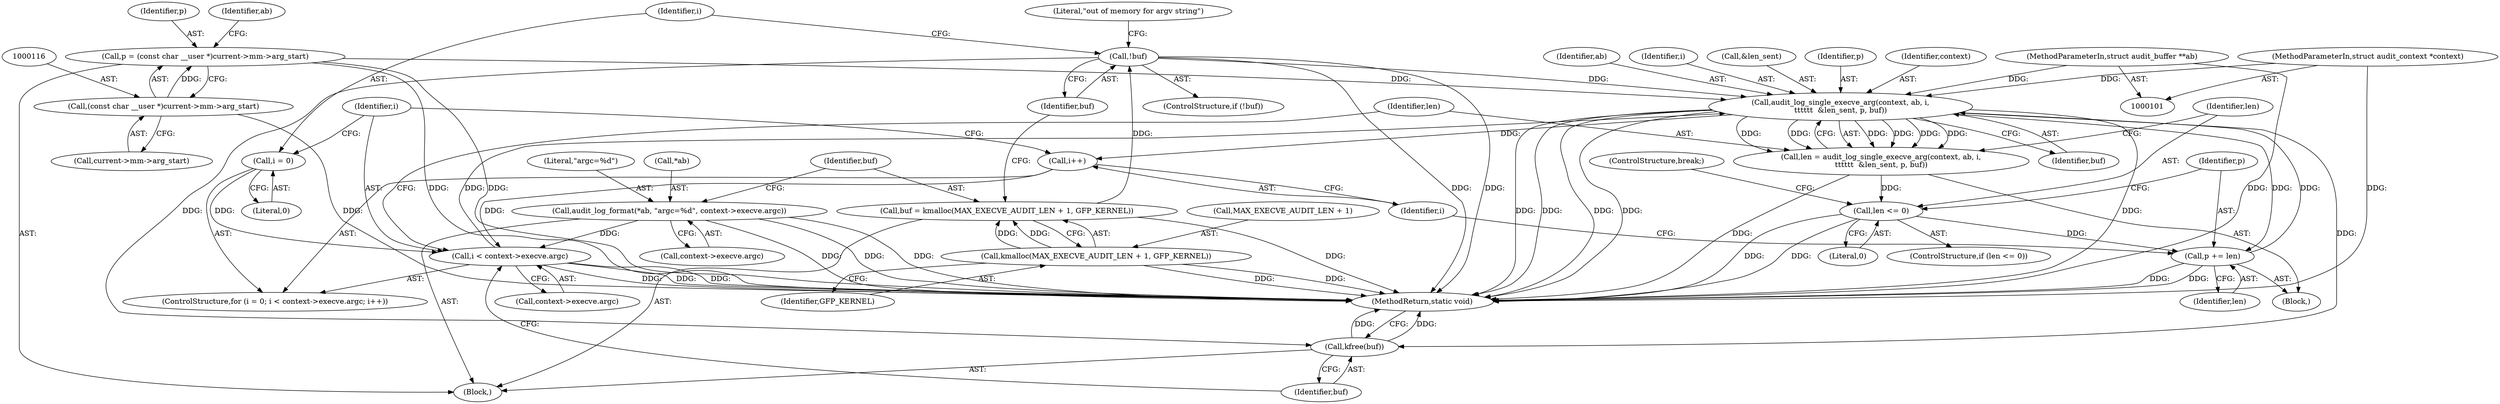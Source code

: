 digraph "1_linux_43761473c254b45883a64441dd0bc85a42f3645c@API" {
"1000161" [label="(Call,audit_log_single_execve_arg(context, ab, i,\n\t\t\t\t\t\t  &len_sent, p, buf))"];
"1000102" [label="(MethodParameterIn,struct audit_context *context)"];
"1000103" [label="(MethodParameterIn,struct audit_buffer **ab)"];
"1000149" [label="(Call,i < context->execve.argc)"];
"1000156" [label="(Call,i++)"];
"1000161" [label="(Call,audit_log_single_execve_arg(context, ab, i,\n\t\t\t\t\t\t  &len_sent, p, buf))"];
"1000113" [label="(Call,p = (const char __user *)current->mm->arg_start)"];
"1000115" [label="(Call,(const char __user *)current->mm->arg_start)"];
"1000174" [label="(Call,p += len)"];
"1000170" [label="(Call,len <= 0)"];
"1000159" [label="(Call,len = audit_log_single_execve_arg(context, ab, i,\n\t\t\t\t\t\t  &len_sent, p, buf))"];
"1000139" [label="(Call,!buf)"];
"1000131" [label="(Call,buf = kmalloc(MAX_EXECVE_AUDIT_LEN + 1, GFP_KERNEL))"];
"1000133" [label="(Call,kmalloc(MAX_EXECVE_AUDIT_LEN + 1, GFP_KERNEL))"];
"1000146" [label="(Call,i = 0)"];
"1000122" [label="(Call,audit_log_format(*ab, \"argc=%d\", context->execve.argc))"];
"1000177" [label="(Call,kfree(buf))"];
"1000159" [label="(Call,len = audit_log_single_execve_arg(context, ab, i,\n\t\t\t\t\t\t  &len_sent, p, buf))"];
"1000137" [label="(Identifier,GFP_KERNEL)"];
"1000170" [label="(Call,len <= 0)"];
"1000177" [label="(Call,kfree(buf))"];
"1000113" [label="(Call,p = (const char __user *)current->mm->arg_start)"];
"1000158" [label="(Block,)"];
"1000162" [label="(Identifier,context)"];
"1000178" [label="(Identifier,buf)"];
"1000174" [label="(Call,p += len)"];
"1000169" [label="(ControlStructure,if (len <= 0))"];
"1000163" [label="(Identifier,ab)"];
"1000151" [label="(Call,context->execve.argc)"];
"1000147" [label="(Identifier,i)"];
"1000172" [label="(Literal,0)"];
"1000124" [label="(Identifier,ab)"];
"1000175" [label="(Identifier,p)"];
"1000131" [label="(Call,buf = kmalloc(MAX_EXECVE_AUDIT_LEN + 1, GFP_KERNEL))"];
"1000123" [label="(Call,*ab)"];
"1000122" [label="(Call,audit_log_format(*ab, \"argc=%d\", context->execve.argc))"];
"1000133" [label="(Call,kmalloc(MAX_EXECVE_AUDIT_LEN + 1, GFP_KERNEL))"];
"1000126" [label="(Call,context->execve.argc)"];
"1000160" [label="(Identifier,len)"];
"1000164" [label="(Identifier,i)"];
"1000102" [label="(MethodParameterIn,struct audit_context *context)"];
"1000132" [label="(Identifier,buf)"];
"1000161" [label="(Call,audit_log_single_execve_arg(context, ab, i,\n\t\t\t\t\t\t  &len_sent, p, buf))"];
"1000157" [label="(Identifier,i)"];
"1000115" [label="(Call,(const char __user *)current->mm->arg_start)"];
"1000139" [label="(Call,!buf)"];
"1000176" [label="(Identifier,len)"];
"1000140" [label="(Identifier,buf)"];
"1000149" [label="(Call,i < context->execve.argc)"];
"1000165" [label="(Call,&len_sent)"];
"1000156" [label="(Call,i++)"];
"1000145" [label="(ControlStructure,for (i = 0; i < context->execve.argc; i++))"];
"1000134" [label="(Call,MAX_EXECVE_AUDIT_LEN + 1)"];
"1000117" [label="(Call,current->mm->arg_start)"];
"1000143" [label="(Literal,\"out of memory for argv string\")"];
"1000104" [label="(Block,)"];
"1000103" [label="(MethodParameterIn,struct audit_buffer **ab)"];
"1000114" [label="(Identifier,p)"];
"1000150" [label="(Identifier,i)"];
"1000146" [label="(Call,i = 0)"];
"1000167" [label="(Identifier,p)"];
"1000125" [label="(Literal,\"argc=%d\")"];
"1000171" [label="(Identifier,len)"];
"1000168" [label="(Identifier,buf)"];
"1000148" [label="(Literal,0)"];
"1000173" [label="(ControlStructure,break;)"];
"1000138" [label="(ControlStructure,if (!buf))"];
"1000179" [label="(MethodReturn,static void)"];
"1000161" -> "1000159"  [label="AST: "];
"1000161" -> "1000168"  [label="CFG: "];
"1000162" -> "1000161"  [label="AST: "];
"1000163" -> "1000161"  [label="AST: "];
"1000164" -> "1000161"  [label="AST: "];
"1000165" -> "1000161"  [label="AST: "];
"1000167" -> "1000161"  [label="AST: "];
"1000168" -> "1000161"  [label="AST: "];
"1000159" -> "1000161"  [label="CFG: "];
"1000161" -> "1000179"  [label="DDG: "];
"1000161" -> "1000179"  [label="DDG: "];
"1000161" -> "1000179"  [label="DDG: "];
"1000161" -> "1000179"  [label="DDG: "];
"1000161" -> "1000179"  [label="DDG: "];
"1000161" -> "1000156"  [label="DDG: "];
"1000161" -> "1000159"  [label="DDG: "];
"1000161" -> "1000159"  [label="DDG: "];
"1000161" -> "1000159"  [label="DDG: "];
"1000161" -> "1000159"  [label="DDG: "];
"1000161" -> "1000159"  [label="DDG: "];
"1000161" -> "1000159"  [label="DDG: "];
"1000102" -> "1000161"  [label="DDG: "];
"1000103" -> "1000161"  [label="DDG: "];
"1000149" -> "1000161"  [label="DDG: "];
"1000113" -> "1000161"  [label="DDG: "];
"1000174" -> "1000161"  [label="DDG: "];
"1000139" -> "1000161"  [label="DDG: "];
"1000161" -> "1000174"  [label="DDG: "];
"1000161" -> "1000177"  [label="DDG: "];
"1000102" -> "1000101"  [label="AST: "];
"1000102" -> "1000179"  [label="DDG: "];
"1000103" -> "1000101"  [label="AST: "];
"1000103" -> "1000179"  [label="DDG: "];
"1000149" -> "1000145"  [label="AST: "];
"1000149" -> "1000151"  [label="CFG: "];
"1000150" -> "1000149"  [label="AST: "];
"1000151" -> "1000149"  [label="AST: "];
"1000160" -> "1000149"  [label="CFG: "];
"1000178" -> "1000149"  [label="CFG: "];
"1000149" -> "1000179"  [label="DDG: "];
"1000149" -> "1000179"  [label="DDG: "];
"1000149" -> "1000179"  [label="DDG: "];
"1000156" -> "1000149"  [label="DDG: "];
"1000146" -> "1000149"  [label="DDG: "];
"1000122" -> "1000149"  [label="DDG: "];
"1000156" -> "1000145"  [label="AST: "];
"1000156" -> "1000157"  [label="CFG: "];
"1000157" -> "1000156"  [label="AST: "];
"1000150" -> "1000156"  [label="CFG: "];
"1000113" -> "1000104"  [label="AST: "];
"1000113" -> "1000115"  [label="CFG: "];
"1000114" -> "1000113"  [label="AST: "];
"1000115" -> "1000113"  [label="AST: "];
"1000124" -> "1000113"  [label="CFG: "];
"1000113" -> "1000179"  [label="DDG: "];
"1000113" -> "1000179"  [label="DDG: "];
"1000115" -> "1000113"  [label="DDG: "];
"1000115" -> "1000117"  [label="CFG: "];
"1000116" -> "1000115"  [label="AST: "];
"1000117" -> "1000115"  [label="AST: "];
"1000115" -> "1000179"  [label="DDG: "];
"1000174" -> "1000158"  [label="AST: "];
"1000174" -> "1000176"  [label="CFG: "];
"1000175" -> "1000174"  [label="AST: "];
"1000176" -> "1000174"  [label="AST: "];
"1000157" -> "1000174"  [label="CFG: "];
"1000174" -> "1000179"  [label="DDG: "];
"1000174" -> "1000179"  [label="DDG: "];
"1000170" -> "1000174"  [label="DDG: "];
"1000170" -> "1000169"  [label="AST: "];
"1000170" -> "1000172"  [label="CFG: "];
"1000171" -> "1000170"  [label="AST: "];
"1000172" -> "1000170"  [label="AST: "];
"1000173" -> "1000170"  [label="CFG: "];
"1000175" -> "1000170"  [label="CFG: "];
"1000170" -> "1000179"  [label="DDG: "];
"1000170" -> "1000179"  [label="DDG: "];
"1000159" -> "1000170"  [label="DDG: "];
"1000159" -> "1000158"  [label="AST: "];
"1000160" -> "1000159"  [label="AST: "];
"1000171" -> "1000159"  [label="CFG: "];
"1000159" -> "1000179"  [label="DDG: "];
"1000139" -> "1000138"  [label="AST: "];
"1000139" -> "1000140"  [label="CFG: "];
"1000140" -> "1000139"  [label="AST: "];
"1000143" -> "1000139"  [label="CFG: "];
"1000147" -> "1000139"  [label="CFG: "];
"1000139" -> "1000179"  [label="DDG: "];
"1000139" -> "1000179"  [label="DDG: "];
"1000131" -> "1000139"  [label="DDG: "];
"1000139" -> "1000177"  [label="DDG: "];
"1000131" -> "1000104"  [label="AST: "];
"1000131" -> "1000133"  [label="CFG: "];
"1000132" -> "1000131"  [label="AST: "];
"1000133" -> "1000131"  [label="AST: "];
"1000140" -> "1000131"  [label="CFG: "];
"1000131" -> "1000179"  [label="DDG: "];
"1000133" -> "1000131"  [label="DDG: "];
"1000133" -> "1000131"  [label="DDG: "];
"1000133" -> "1000137"  [label="CFG: "];
"1000134" -> "1000133"  [label="AST: "];
"1000137" -> "1000133"  [label="AST: "];
"1000133" -> "1000179"  [label="DDG: "];
"1000133" -> "1000179"  [label="DDG: "];
"1000146" -> "1000145"  [label="AST: "];
"1000146" -> "1000148"  [label="CFG: "];
"1000147" -> "1000146"  [label="AST: "];
"1000148" -> "1000146"  [label="AST: "];
"1000150" -> "1000146"  [label="CFG: "];
"1000122" -> "1000104"  [label="AST: "];
"1000122" -> "1000126"  [label="CFG: "];
"1000123" -> "1000122"  [label="AST: "];
"1000125" -> "1000122"  [label="AST: "];
"1000126" -> "1000122"  [label="AST: "];
"1000132" -> "1000122"  [label="CFG: "];
"1000122" -> "1000179"  [label="DDG: "];
"1000122" -> "1000179"  [label="DDG: "];
"1000122" -> "1000179"  [label="DDG: "];
"1000177" -> "1000104"  [label="AST: "];
"1000177" -> "1000178"  [label="CFG: "];
"1000178" -> "1000177"  [label="AST: "];
"1000179" -> "1000177"  [label="CFG: "];
"1000177" -> "1000179"  [label="DDG: "];
"1000177" -> "1000179"  [label="DDG: "];
}
